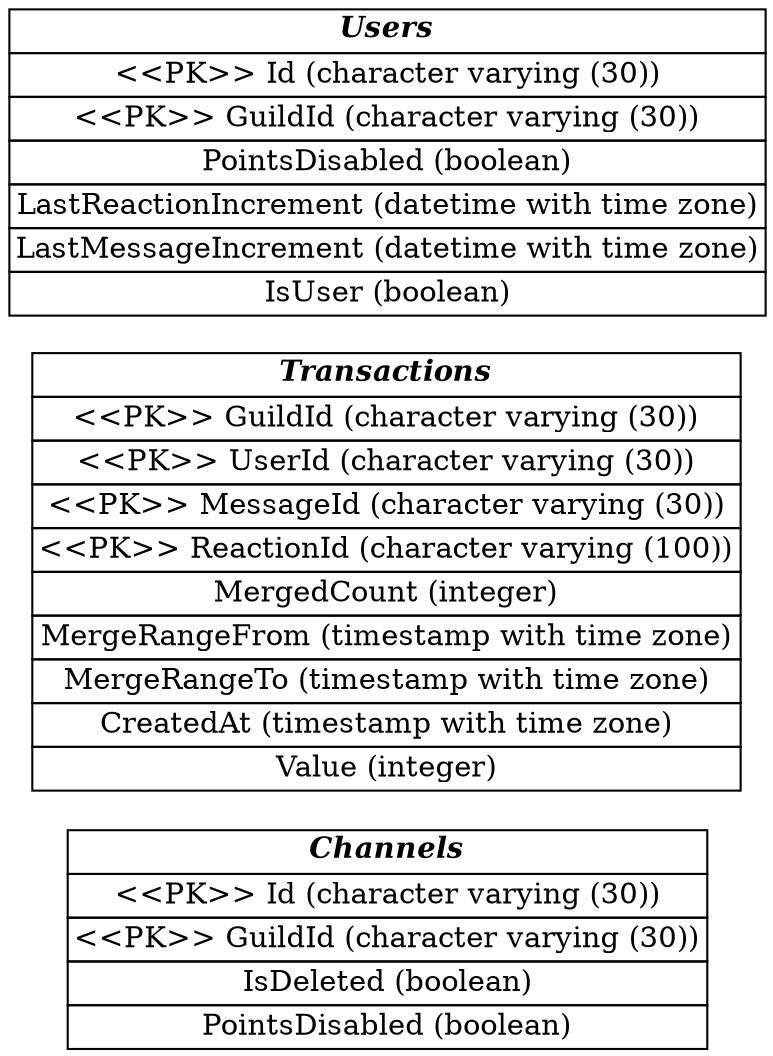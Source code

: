 digraph ER {
    rankdir=LR
    node[shape=plain]
    
    Channels [label=<
        <table border="0" cellborder="1" cellspacing="0">
            <tr><td><i><b>Channels</b></i></td></tr>
            <tr>
                <td port="Id">&lt;&lt;PK&gt;&gt; Id (character varying (30))</td>
            </tr>
            <tr>
                <td port="GuildId">&lt;&lt;PK&gt;&gt; GuildId (character varying (30))</td>
            </tr>
            <tr>
                <td port="IsDeleted">IsDeleted (boolean)</td>
            </tr>
            <tr>
                <td port="PointsDisabled">PointsDisabled (boolean)</td>
            </tr>
        </table>
    >];
    
    Transactions [label=<
        <table border="0" cellborder="1" cellspacing="0">
            <tr><td><i><b>Transactions</b></i></td></tr>
            <tr>
                <td port="GuildId">&lt;&lt;PK&gt;&gt; GuildId (character varying (30))</td>
            </tr>
            <tr>
                <td port="UserId">&lt;&lt;PK&gt;&gt; UserId (character varying (30))</td>
            </tr>
            <tr>
                <td port="MessageId">&lt;&lt;PK&gt;&gt; MessageId (character varying (30))</td>
            </tr>
            <tr>
                <td port="ReactionId">&lt;&lt;PK&gt;&gt; ReactionId (character varying (100))</td>
            </tr>
            <tr>
                <td port="MergedCount">MergedCount (integer)</td>
            </tr>
            <tr>
                <td port="MergeRangeFrom">MergeRangeFrom (timestamp with time zone)</td>
            </tr>
            <tr>
                <td port="MergeRangeTo">MergeRangeTo (timestamp with time zone)</td>
            </tr>
            <tr>
                <td port="CreatedAt">CreatedAt (timestamp with time zone)</td>
            </tr>
            <tr>
                <td port="Value">Value (integer)</td>
            </tr>
        </table>
    >];
    
    Users [label=<
        <table border="0" cellborder="1" cellspacing="0">
            <tr><td><i><b>Users</b></i></td></tr>
            <tr>
                <td port="Id">&lt;&lt;PK&gt;&gt; Id (character varying (30))</td>
            </tr>
            <tr>
                <td port="GuildId">&lt;&lt;PK&gt;&gt; GuildId (character varying (30))</td>
            </tr>
            <tr>
                <td port="PointsDisabled">PointsDisabled (boolean)</td>
            </tr>
            <tr>
                <td port="LastReactionIncrement">LastReactionIncrement (datetime with time zone)</td>
            </tr>
            <tr>
                <td port="LastMessageIncrement">LastMessageIncrement (datetime with time zone)</td>
            </tr>
            <tr>
                <td port="IsUser">IsUser (boolean)</td>
            </tr>
        </table>
    >];
}
